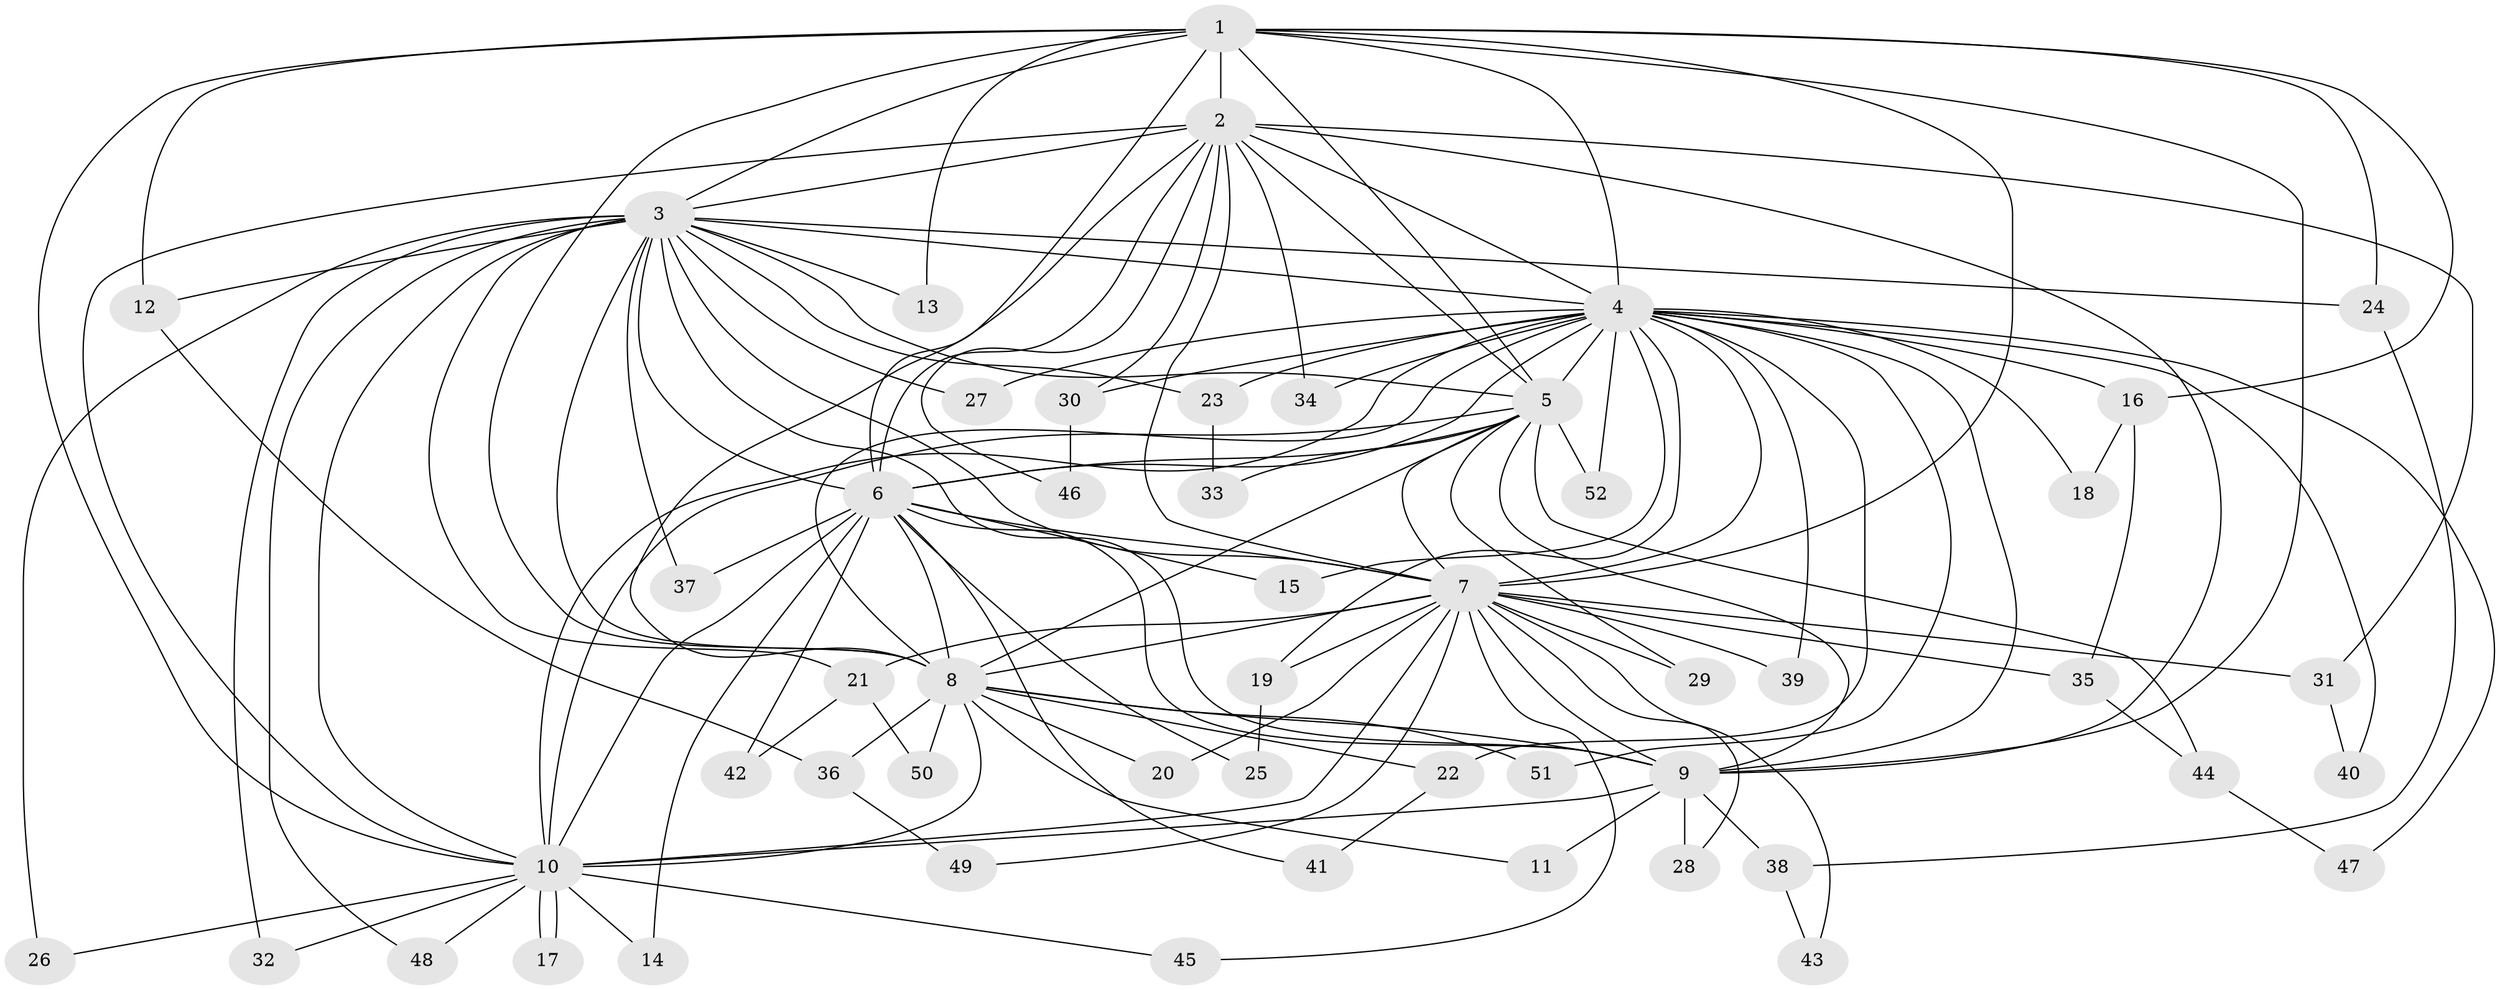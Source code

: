 // coarse degree distribution, {12: 0.08108108108108109, 16: 0.02702702702702703, 19: 0.02702702702702703, 11: 0.02702702702702703, 15: 0.02702702702702703, 18: 0.02702702702702703, 14: 0.02702702702702703, 2: 0.4864864864864865, 3: 0.24324324324324326, 4: 0.02702702702702703}
// Generated by graph-tools (version 1.1) at 2025/23/03/03/25 07:23:45]
// undirected, 52 vertices, 129 edges
graph export_dot {
graph [start="1"]
  node [color=gray90,style=filled];
  1;
  2;
  3;
  4;
  5;
  6;
  7;
  8;
  9;
  10;
  11;
  12;
  13;
  14;
  15;
  16;
  17;
  18;
  19;
  20;
  21;
  22;
  23;
  24;
  25;
  26;
  27;
  28;
  29;
  30;
  31;
  32;
  33;
  34;
  35;
  36;
  37;
  38;
  39;
  40;
  41;
  42;
  43;
  44;
  45;
  46;
  47;
  48;
  49;
  50;
  51;
  52;
  1 -- 2;
  1 -- 3;
  1 -- 4;
  1 -- 5;
  1 -- 6;
  1 -- 7;
  1 -- 8;
  1 -- 9;
  1 -- 10;
  1 -- 12;
  1 -- 13;
  1 -- 16;
  1 -- 24;
  2 -- 3;
  2 -- 4;
  2 -- 5;
  2 -- 6;
  2 -- 7;
  2 -- 8;
  2 -- 9;
  2 -- 10;
  2 -- 30;
  2 -- 31;
  2 -- 34;
  2 -- 46;
  3 -- 4;
  3 -- 5;
  3 -- 6;
  3 -- 7;
  3 -- 8;
  3 -- 9;
  3 -- 10;
  3 -- 12;
  3 -- 13;
  3 -- 21;
  3 -- 23;
  3 -- 24;
  3 -- 26;
  3 -- 27;
  3 -- 32;
  3 -- 37;
  3 -- 48;
  4 -- 5;
  4 -- 6;
  4 -- 7;
  4 -- 8;
  4 -- 9;
  4 -- 10;
  4 -- 15;
  4 -- 16;
  4 -- 18;
  4 -- 19;
  4 -- 22;
  4 -- 23;
  4 -- 27;
  4 -- 30;
  4 -- 34;
  4 -- 39;
  4 -- 40;
  4 -- 47;
  4 -- 51;
  4 -- 52;
  5 -- 6;
  5 -- 7;
  5 -- 8;
  5 -- 9;
  5 -- 10;
  5 -- 29;
  5 -- 33;
  5 -- 44;
  5 -- 52;
  6 -- 7;
  6 -- 8;
  6 -- 9;
  6 -- 10;
  6 -- 14;
  6 -- 15;
  6 -- 25;
  6 -- 37;
  6 -- 41;
  6 -- 42;
  7 -- 8;
  7 -- 9;
  7 -- 10;
  7 -- 19;
  7 -- 20;
  7 -- 21;
  7 -- 28;
  7 -- 29;
  7 -- 31;
  7 -- 35;
  7 -- 39;
  7 -- 43;
  7 -- 45;
  7 -- 49;
  8 -- 9;
  8 -- 10;
  8 -- 11;
  8 -- 20;
  8 -- 22;
  8 -- 36;
  8 -- 50;
  8 -- 51;
  9 -- 10;
  9 -- 11;
  9 -- 28;
  9 -- 38;
  10 -- 14;
  10 -- 17;
  10 -- 17;
  10 -- 26;
  10 -- 32;
  10 -- 45;
  10 -- 48;
  12 -- 36;
  16 -- 18;
  16 -- 35;
  19 -- 25;
  21 -- 42;
  21 -- 50;
  22 -- 41;
  23 -- 33;
  24 -- 38;
  30 -- 46;
  31 -- 40;
  35 -- 44;
  36 -- 49;
  38 -- 43;
  44 -- 47;
}
